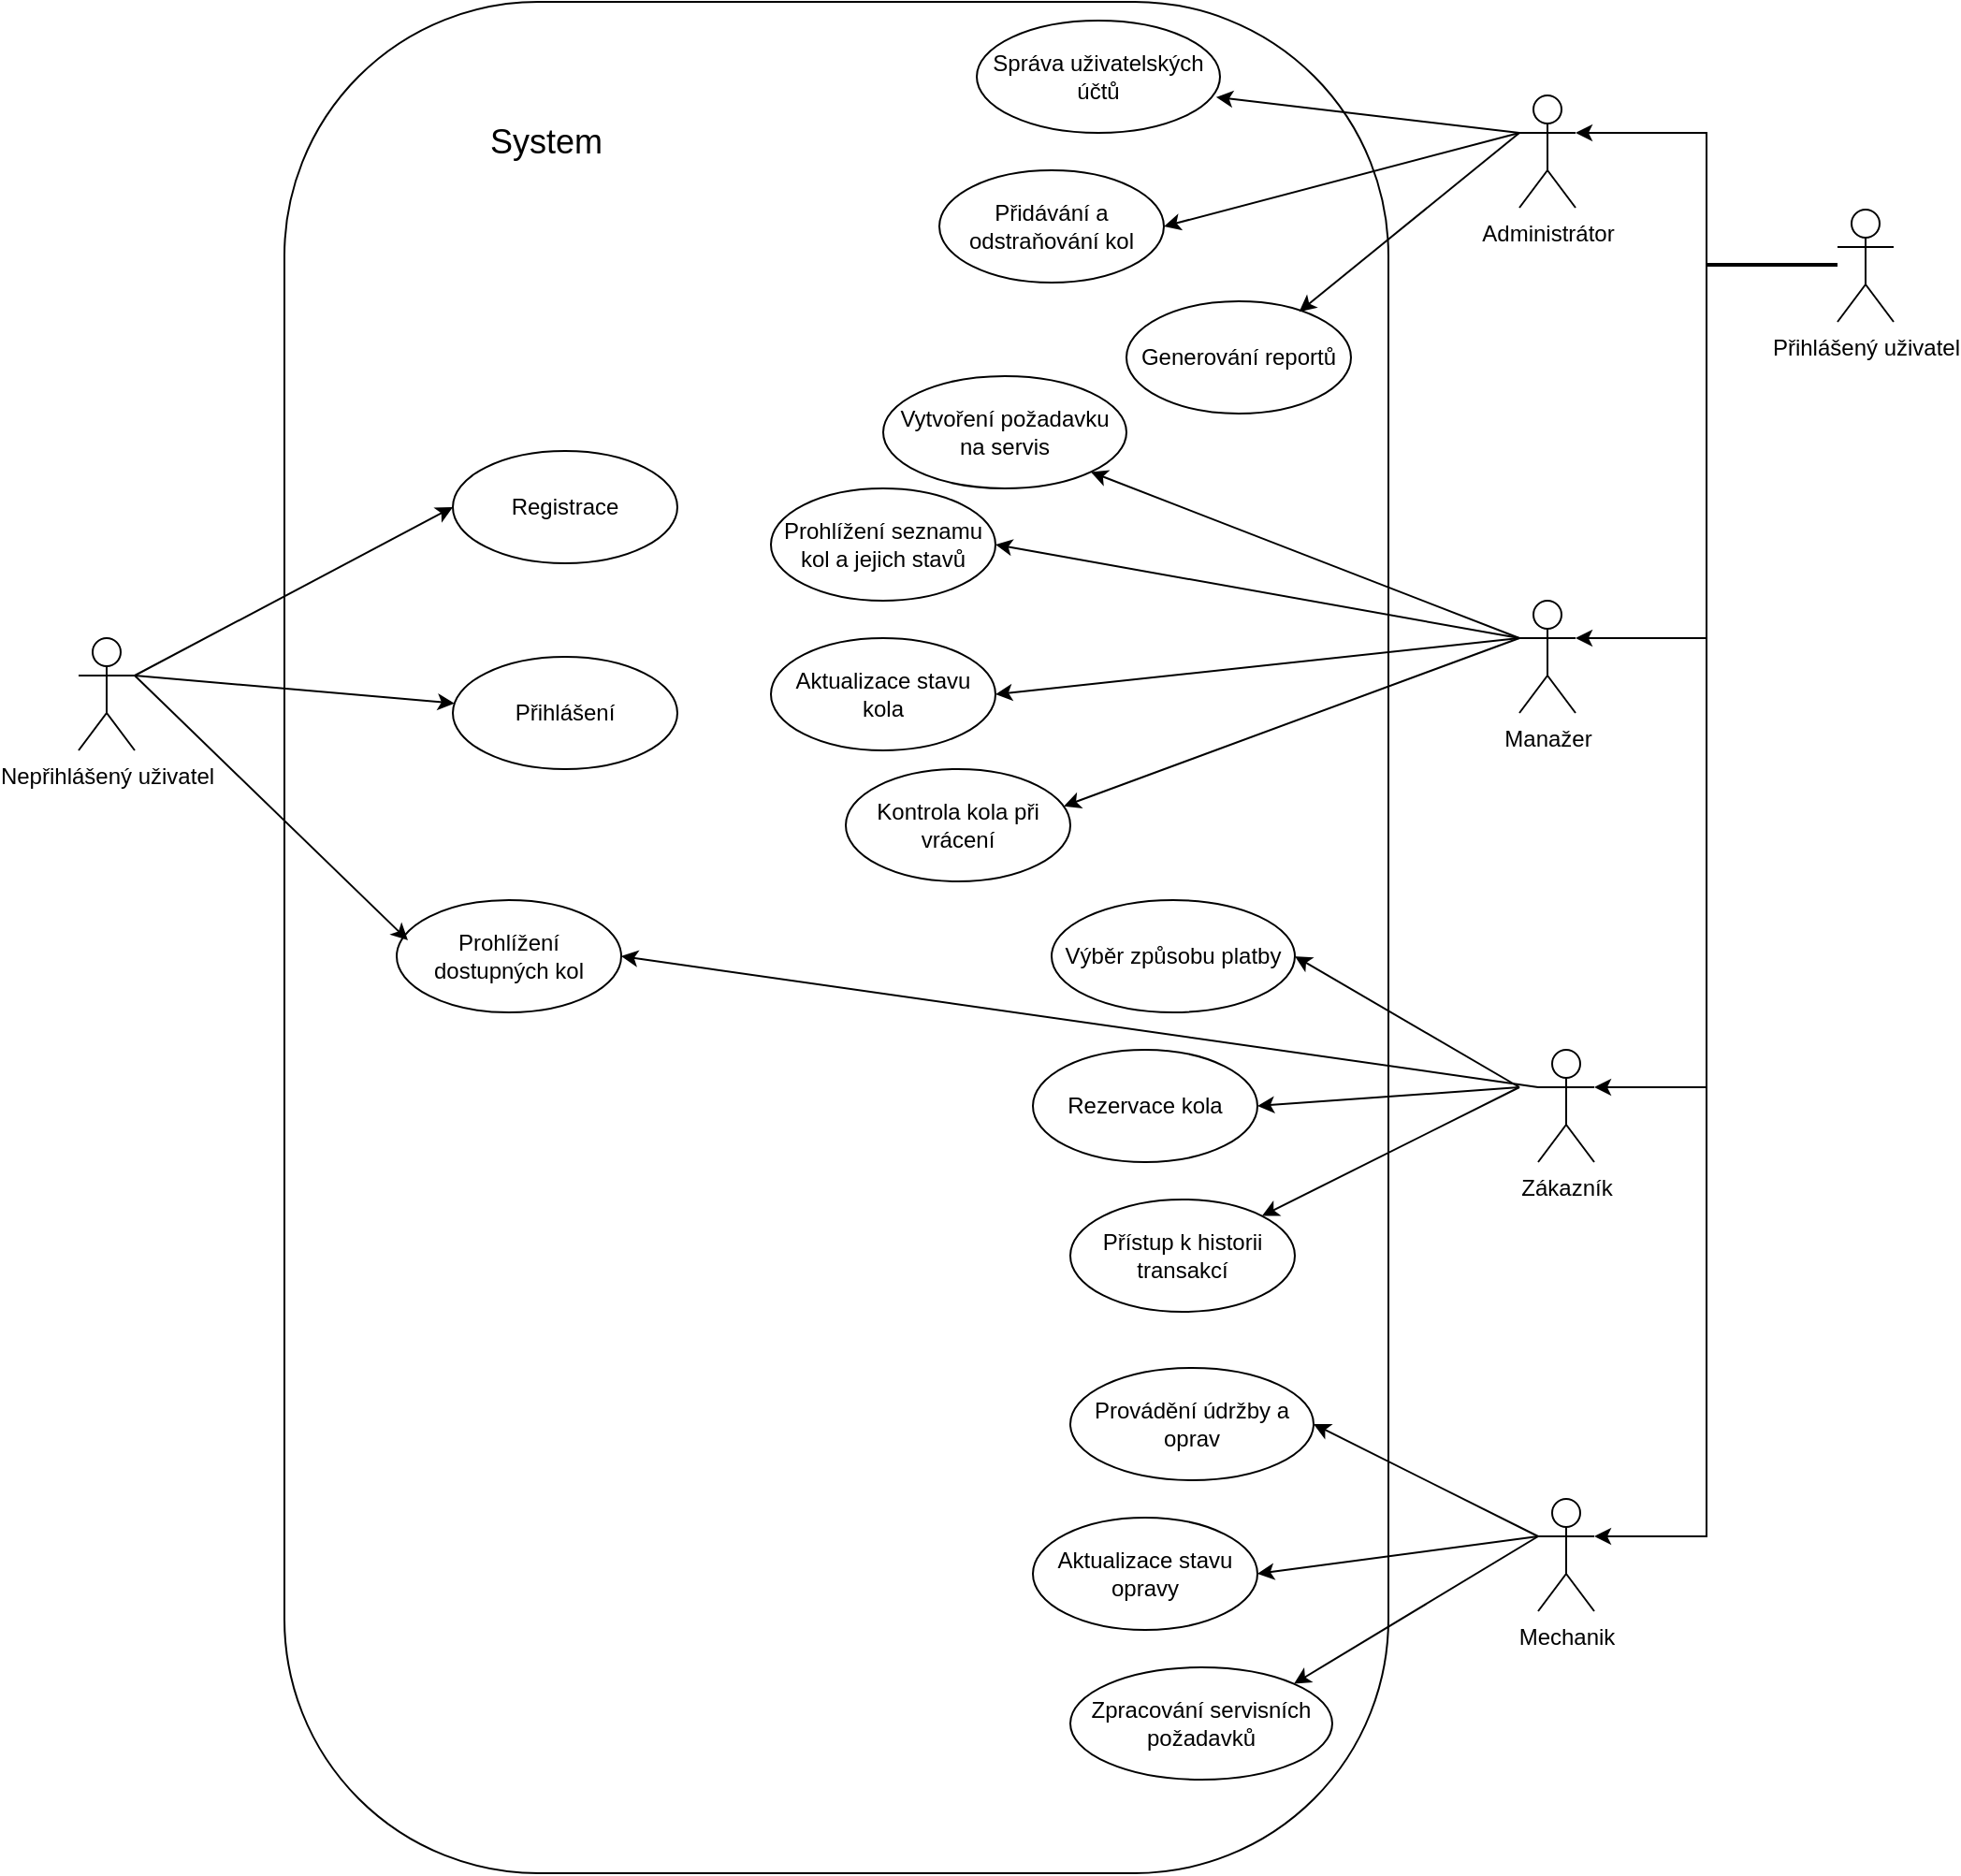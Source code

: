 <mxfile version="25.0.3">
  <diagram name="Страница — 1" id="SldNJla6I0VvS7YWMyPq">
    <mxGraphModel dx="2901" dy="2301" grid="1" gridSize="10" guides="1" tooltips="1" connect="1" arrows="1" fold="1" page="1" pageScale="1" pageWidth="827" pageHeight="1169" math="0" shadow="0">
      <root>
        <mxCell id="0" />
        <mxCell id="1" parent="0" />
        <mxCell id="AGU_7dWGJCKcF1EAAkF5-1" value="Nepřihlášený uživatel" style="shape=umlActor;verticalLabelPosition=bottom;verticalAlign=top;html=1;outlineConnect=0;" parent="1" vertex="1">
          <mxGeometry x="-190" y="260" width="30" height="60" as="geometry" />
        </mxCell>
        <mxCell id="AGU_7dWGJCKcF1EAAkF5-2" value="Přihlášený uživatel" style="shape=umlActor;verticalLabelPosition=bottom;verticalAlign=top;html=1;outlineConnect=0;" parent="1" vertex="1">
          <mxGeometry x="750" y="31" width="30" height="60" as="geometry" />
        </mxCell>
        <mxCell id="AGU_7dWGJCKcF1EAAkF5-3" value="Administrátor" style="shape=umlActor;verticalLabelPosition=bottom;verticalAlign=top;html=1;outlineConnect=0;" parent="1" vertex="1">
          <mxGeometry x="580" y="-30" width="30" height="60" as="geometry" />
        </mxCell>
        <mxCell id="AGU_7dWGJCKcF1EAAkF5-4" value="Manažer" style="shape=umlActor;verticalLabelPosition=bottom;verticalAlign=top;html=1;outlineConnect=0;" parent="1" vertex="1">
          <mxGeometry x="580" y="240" width="30" height="60" as="geometry" />
        </mxCell>
        <mxCell id="AGU_7dWGJCKcF1EAAkF5-5" value="Zákazník" style="shape=umlActor;verticalLabelPosition=bottom;verticalAlign=top;html=1;outlineConnect=0;" parent="1" vertex="1">
          <mxGeometry x="590" y="480" width="30" height="60" as="geometry" />
        </mxCell>
        <mxCell id="AGU_7dWGJCKcF1EAAkF5-9" style="edgeStyle=orthogonalEdgeStyle;rounded=0;orthogonalLoop=1;jettySize=auto;html=1;entryX=1;entryY=0.333;entryDx=0;entryDy=0;entryPerimeter=0;" parent="1" source="AGU_7dWGJCKcF1EAAkF5-2" target="AGU_7dWGJCKcF1EAAkF5-3" edge="1">
          <mxGeometry relative="1" as="geometry" />
        </mxCell>
        <mxCell id="AGU_7dWGJCKcF1EAAkF5-10" style="edgeStyle=orthogonalEdgeStyle;rounded=0;orthogonalLoop=1;jettySize=auto;html=1;entryX=1;entryY=0.333;entryDx=0;entryDy=0;entryPerimeter=0;" parent="1" source="AGU_7dWGJCKcF1EAAkF5-2" target="AGU_7dWGJCKcF1EAAkF5-4" edge="1">
          <mxGeometry relative="1" as="geometry">
            <Array as="points">
              <mxPoint x="680" y="60" />
              <mxPoint x="680" y="260" />
            </Array>
          </mxGeometry>
        </mxCell>
        <mxCell id="AGU_7dWGJCKcF1EAAkF5-11" style="edgeStyle=orthogonalEdgeStyle;rounded=0;orthogonalLoop=1;jettySize=auto;html=1;entryX=1;entryY=0.333;entryDx=0;entryDy=0;entryPerimeter=0;" parent="1" target="AGU_7dWGJCKcF1EAAkF5-5" edge="1">
          <mxGeometry relative="1" as="geometry">
            <Array as="points">
              <mxPoint x="680" y="60" />
              <mxPoint x="680" y="500" />
            </Array>
            <mxPoint x="750" y="60" as="sourcePoint" />
          </mxGeometry>
        </mxCell>
        <mxCell id="AGU_7dWGJCKcF1EAAkF5-12" value="" style="rounded=1;whiteSpace=wrap;html=1;arcSize=23;" parent="1" vertex="1">
          <mxGeometry x="-80" y="-80" width="590" height="1000" as="geometry" />
        </mxCell>
        <mxCell id="AGU_7dWGJCKcF1EAAkF5-13" value="Prohlížení dostupných kol" style="ellipse;whiteSpace=wrap;html=1;" parent="1" vertex="1">
          <mxGeometry x="-20" y="400" width="120" height="60" as="geometry" />
        </mxCell>
        <mxCell id="AGU_7dWGJCKcF1EAAkF5-14" value="Registrace" style="ellipse;whiteSpace=wrap;html=1;" parent="1" vertex="1">
          <mxGeometry x="10" y="160" width="120" height="60" as="geometry" />
        </mxCell>
        <mxCell id="AGU_7dWGJCKcF1EAAkF5-15" value="Přihlášení" style="ellipse;whiteSpace=wrap;html=1;" parent="1" vertex="1">
          <mxGeometry x="10" y="270" width="120" height="60" as="geometry" />
        </mxCell>
        <mxCell id="AGU_7dWGJCKcF1EAAkF5-16" value="Výběr způsobu platby" style="ellipse;whiteSpace=wrap;html=1;" parent="1" vertex="1">
          <mxGeometry x="330" y="400" width="130" height="60" as="geometry" />
        </mxCell>
        <mxCell id="AGU_7dWGJCKcF1EAAkF5-17" value="Přidávání a odstraňování kol" style="ellipse;whiteSpace=wrap;html=1;" parent="1" vertex="1">
          <mxGeometry x="270" y="10" width="120" height="60" as="geometry" />
        </mxCell>
        <mxCell id="AGU_7dWGJCKcF1EAAkF5-18" value="Kontrola kola při vrácení" style="ellipse;whiteSpace=wrap;html=1;" parent="1" vertex="1">
          <mxGeometry x="220" y="330" width="120" height="60" as="geometry" />
        </mxCell>
        <mxCell id="AGU_7dWGJCKcF1EAAkF5-19" value="Rezervace kola" style="ellipse;whiteSpace=wrap;html=1;" parent="1" vertex="1">
          <mxGeometry x="320" y="480" width="120" height="60" as="geometry" />
        </mxCell>
        <mxCell id="AGU_7dWGJCKcF1EAAkF5-20" value="Vytvoření požadavku na servis" style="ellipse;whiteSpace=wrap;html=1;" parent="1" vertex="1">
          <mxGeometry x="240" y="120" width="130" height="60" as="geometry" />
        </mxCell>
        <mxCell id="AGU_7dWGJCKcF1EAAkF5-21" value="Prohlížení seznamu kol a jejich stavů" style="ellipse;whiteSpace=wrap;html=1;" parent="1" vertex="1">
          <mxGeometry x="180" y="180" width="120" height="60" as="geometry" />
        </mxCell>
        <mxCell id="AGU_7dWGJCKcF1EAAkF5-22" value="Generování reportů" style="ellipse;whiteSpace=wrap;html=1;" parent="1" vertex="1">
          <mxGeometry x="370" y="80" width="120" height="60" as="geometry" />
        </mxCell>
        <mxCell id="AGU_7dWGJCKcF1EAAkF5-23" value="Aktualizace stavu kola" style="ellipse;whiteSpace=wrap;html=1;" parent="1" vertex="1">
          <mxGeometry x="180" y="260" width="120" height="60" as="geometry" />
        </mxCell>
        <mxCell id="AGU_7dWGJCKcF1EAAkF5-24" value="Přístup k historii transakcí" style="ellipse;whiteSpace=wrap;html=1;" parent="1" vertex="1">
          <mxGeometry x="340" y="560" width="120" height="60" as="geometry" />
        </mxCell>
        <mxCell id="AGU_7dWGJCKcF1EAAkF5-26" value="" style="endArrow=classic;html=1;rounded=0;entryX=0.05;entryY=0.358;entryDx=0;entryDy=0;entryPerimeter=0;" parent="1" target="AGU_7dWGJCKcF1EAAkF5-13" edge="1">
          <mxGeometry width="50" height="50" relative="1" as="geometry">
            <mxPoint x="-160" y="280" as="sourcePoint" />
            <mxPoint x="-10" y="410" as="targetPoint" />
          </mxGeometry>
        </mxCell>
        <mxCell id="AGU_7dWGJCKcF1EAAkF5-27" value="" style="endArrow=classic;html=1;rounded=0;" parent="1" target="AGU_7dWGJCKcF1EAAkF5-15" edge="1">
          <mxGeometry width="50" height="50" relative="1" as="geometry">
            <mxPoint x="-160" y="280" as="sourcePoint" />
            <mxPoint x="430" y="280" as="targetPoint" />
          </mxGeometry>
        </mxCell>
        <mxCell id="AGU_7dWGJCKcF1EAAkF5-28" value="" style="endArrow=classic;html=1;rounded=0;entryX=0;entryY=0.5;entryDx=0;entryDy=0;" parent="1" target="AGU_7dWGJCKcF1EAAkF5-14" edge="1">
          <mxGeometry width="50" height="50" relative="1" as="geometry">
            <mxPoint x="-160" y="280" as="sourcePoint" />
            <mxPoint x="20" y="240" as="targetPoint" />
          </mxGeometry>
        </mxCell>
        <mxCell id="AGU_7dWGJCKcF1EAAkF5-30" value="" style="endArrow=classic;html=1;rounded=0;entryX=1;entryY=0.5;entryDx=0;entryDy=0;exitX=0;exitY=0.333;exitDx=0;exitDy=0;exitPerimeter=0;" parent="1" source="AGU_7dWGJCKcF1EAAkF5-5" target="AGU_7dWGJCKcF1EAAkF5-13" edge="1">
          <mxGeometry width="50" height="50" relative="1" as="geometry">
            <mxPoint x="380" y="330" as="sourcePoint" />
            <mxPoint x="430" y="280" as="targetPoint" />
          </mxGeometry>
        </mxCell>
        <mxCell id="AGU_7dWGJCKcF1EAAkF5-32" value="" style="endArrow=classic;html=1;rounded=0;entryX=1;entryY=0.5;entryDx=0;entryDy=0;" parent="1" target="AGU_7dWGJCKcF1EAAkF5-19" edge="1">
          <mxGeometry width="50" height="50" relative="1" as="geometry">
            <mxPoint x="580" y="500" as="sourcePoint" />
            <mxPoint x="440" y="460" as="targetPoint" />
          </mxGeometry>
        </mxCell>
        <mxCell id="AGU_7dWGJCKcF1EAAkF5-33" value="" style="endArrow=classic;html=1;rounded=0;entryX=1;entryY=0.5;entryDx=0;entryDy=0;" parent="1" target="AGU_7dWGJCKcF1EAAkF5-16" edge="1">
          <mxGeometry width="50" height="50" relative="1" as="geometry">
            <mxPoint x="580" y="500" as="sourcePoint" />
            <mxPoint x="440" y="460" as="targetPoint" />
          </mxGeometry>
        </mxCell>
        <mxCell id="AGU_7dWGJCKcF1EAAkF5-35" value="" style="endArrow=classic;html=1;rounded=0;entryX=1;entryY=0;entryDx=0;entryDy=0;" parent="1" target="AGU_7dWGJCKcF1EAAkF5-24" edge="1">
          <mxGeometry width="50" height="50" relative="1" as="geometry">
            <mxPoint x="580" y="500" as="sourcePoint" />
            <mxPoint x="550" y="550" as="targetPoint" />
          </mxGeometry>
        </mxCell>
        <mxCell id="AGU_7dWGJCKcF1EAAkF5-36" value="Správa uživatelských účtů" style="ellipse;whiteSpace=wrap;html=1;" parent="1" vertex="1">
          <mxGeometry x="290" y="-70" width="130" height="60" as="geometry" />
        </mxCell>
        <mxCell id="AGU_7dWGJCKcF1EAAkF5-37" value="" style="endArrow=classic;html=1;rounded=0;entryX=1;entryY=1;entryDx=0;entryDy=0;exitX=0;exitY=0.333;exitDx=0;exitDy=0;exitPerimeter=0;" parent="1" source="AGU_7dWGJCKcF1EAAkF5-4" target="AGU_7dWGJCKcF1EAAkF5-20" edge="1">
          <mxGeometry width="50" height="50" relative="1" as="geometry">
            <mxPoint x="380" y="260" as="sourcePoint" />
            <mxPoint x="430" y="210" as="targetPoint" />
          </mxGeometry>
        </mxCell>
        <mxCell id="AGU_7dWGJCKcF1EAAkF5-38" value="" style="endArrow=classic;html=1;rounded=0;entryX=1;entryY=0.5;entryDx=0;entryDy=0;" parent="1" target="AGU_7dWGJCKcF1EAAkF5-21" edge="1">
          <mxGeometry width="50" height="50" relative="1" as="geometry">
            <mxPoint x="580" y="260" as="sourcePoint" />
            <mxPoint x="430" y="210" as="targetPoint" />
          </mxGeometry>
        </mxCell>
        <mxCell id="AGU_7dWGJCKcF1EAAkF5-39" value="" style="endArrow=classic;html=1;rounded=0;entryX=1;entryY=0.5;entryDx=0;entryDy=0;" parent="1" target="AGU_7dWGJCKcF1EAAkF5-23" edge="1">
          <mxGeometry width="50" height="50" relative="1" as="geometry">
            <mxPoint x="580" y="260" as="sourcePoint" />
            <mxPoint x="430" y="210" as="targetPoint" />
          </mxGeometry>
        </mxCell>
        <mxCell id="AGU_7dWGJCKcF1EAAkF5-40" value="" style="endArrow=classic;html=1;rounded=0;entryX=0.971;entryY=0.331;entryDx=0;entryDy=0;entryPerimeter=0;exitX=0;exitY=0.333;exitDx=0;exitDy=0;exitPerimeter=0;" parent="1" source="AGU_7dWGJCKcF1EAAkF5-4" target="AGU_7dWGJCKcF1EAAkF5-18" edge="1">
          <mxGeometry width="50" height="50" relative="1" as="geometry">
            <mxPoint x="380" y="260" as="sourcePoint" />
            <mxPoint x="430" y="210" as="targetPoint" />
          </mxGeometry>
        </mxCell>
        <mxCell id="AGU_7dWGJCKcF1EAAkF5-41" value="" style="endArrow=classic;html=1;rounded=0;entryX=0.769;entryY=0.094;entryDx=0;entryDy=0;entryPerimeter=0;" parent="1" target="AGU_7dWGJCKcF1EAAkF5-22" edge="1">
          <mxGeometry width="50" height="50" relative="1" as="geometry">
            <mxPoint x="580" y="-10" as="sourcePoint" />
            <mxPoint x="430" y="160" as="targetPoint" />
          </mxGeometry>
        </mxCell>
        <mxCell id="AGU_7dWGJCKcF1EAAkF5-42" value="" style="endArrow=classic;html=1;rounded=0;entryX=1;entryY=0.5;entryDx=0;entryDy=0;" parent="1" target="AGU_7dWGJCKcF1EAAkF5-17" edge="1">
          <mxGeometry width="50" height="50" relative="1" as="geometry">
            <mxPoint x="580" y="-10" as="sourcePoint" />
            <mxPoint x="430" y="160" as="targetPoint" />
          </mxGeometry>
        </mxCell>
        <mxCell id="AGU_7dWGJCKcF1EAAkF5-43" value="" style="endArrow=classic;html=1;rounded=0;entryX=0.984;entryY=0.682;entryDx=0;entryDy=0;entryPerimeter=0;exitX=0;exitY=0.333;exitDx=0;exitDy=0;exitPerimeter=0;" parent="1" source="AGU_7dWGJCKcF1EAAkF5-3" target="AGU_7dWGJCKcF1EAAkF5-36" edge="1">
          <mxGeometry width="50" height="50" relative="1" as="geometry">
            <mxPoint x="420" y="80" as="sourcePoint" />
            <mxPoint x="470" y="30" as="targetPoint" />
          </mxGeometry>
        </mxCell>
        <mxCell id="AGU_7dWGJCKcF1EAAkF5-44" value="&lt;font style=&quot;font-size: 18px;&quot;&gt;System&lt;/font&gt;" style="text;html=1;align=center;verticalAlign=middle;whiteSpace=wrap;rounded=0;" parent="1" vertex="1">
          <mxGeometry x="30" y="-20" width="60" height="30" as="geometry" />
        </mxCell>
        <mxCell id="6IpjGQrDWVS02l7ppmFS-1" value="Mechanik" style="shape=umlActor;verticalLabelPosition=bottom;verticalAlign=top;html=1;outlineConnect=0;" vertex="1" parent="1">
          <mxGeometry x="590" y="720" width="30" height="60" as="geometry" />
        </mxCell>
        <mxCell id="6IpjGQrDWVS02l7ppmFS-2" style="edgeStyle=orthogonalEdgeStyle;rounded=0;orthogonalLoop=1;jettySize=auto;html=1;entryX=1;entryY=0.333;entryDx=0;entryDy=0;entryPerimeter=0;" edge="1" parent="1" source="AGU_7dWGJCKcF1EAAkF5-2" target="6IpjGQrDWVS02l7ppmFS-1">
          <mxGeometry relative="1" as="geometry">
            <Array as="points">
              <mxPoint x="680" y="60" />
              <mxPoint x="680" y="740" />
            </Array>
          </mxGeometry>
        </mxCell>
        <mxCell id="6IpjGQrDWVS02l7ppmFS-10" value="Provádění údržby a oprav" style="ellipse;whiteSpace=wrap;html=1;" vertex="1" parent="1">
          <mxGeometry x="340" y="650" width="130" height="60" as="geometry" />
        </mxCell>
        <mxCell id="6IpjGQrDWVS02l7ppmFS-11" value="Aktualizace stavu opravy" style="ellipse;whiteSpace=wrap;html=1;" vertex="1" parent="1">
          <mxGeometry x="320" y="730" width="120" height="60" as="geometry" />
        </mxCell>
        <mxCell id="6IpjGQrDWVS02l7ppmFS-12" value="Zpracování servisních požadavků" style="ellipse;whiteSpace=wrap;html=1;" vertex="1" parent="1">
          <mxGeometry x="340" y="810" width="140" height="60" as="geometry" />
        </mxCell>
        <mxCell id="6IpjGQrDWVS02l7ppmFS-13" value="" style="endArrow=classic;html=1;rounded=0;entryX=1;entryY=0.5;entryDx=0;entryDy=0;" edge="1" parent="1" target="6IpjGQrDWVS02l7ppmFS-11">
          <mxGeometry width="50" height="50" relative="1" as="geometry">
            <mxPoint x="590" y="740" as="sourcePoint" />
            <mxPoint x="450" y="700" as="targetPoint" />
          </mxGeometry>
        </mxCell>
        <mxCell id="6IpjGQrDWVS02l7ppmFS-14" value="" style="endArrow=classic;html=1;rounded=0;entryX=1;entryY=0.5;entryDx=0;entryDy=0;" edge="1" parent="1" target="6IpjGQrDWVS02l7ppmFS-10">
          <mxGeometry width="50" height="50" relative="1" as="geometry">
            <mxPoint x="590" y="740" as="sourcePoint" />
            <mxPoint x="450" y="700" as="targetPoint" />
          </mxGeometry>
        </mxCell>
        <mxCell id="6IpjGQrDWVS02l7ppmFS-15" value="" style="endArrow=classic;html=1;rounded=0;entryX=1;entryY=0;entryDx=0;entryDy=0;" edge="1" parent="1" target="6IpjGQrDWVS02l7ppmFS-12">
          <mxGeometry width="50" height="50" relative="1" as="geometry">
            <mxPoint x="590" y="740" as="sourcePoint" />
            <mxPoint x="560" y="790" as="targetPoint" />
          </mxGeometry>
        </mxCell>
      </root>
    </mxGraphModel>
  </diagram>
</mxfile>
